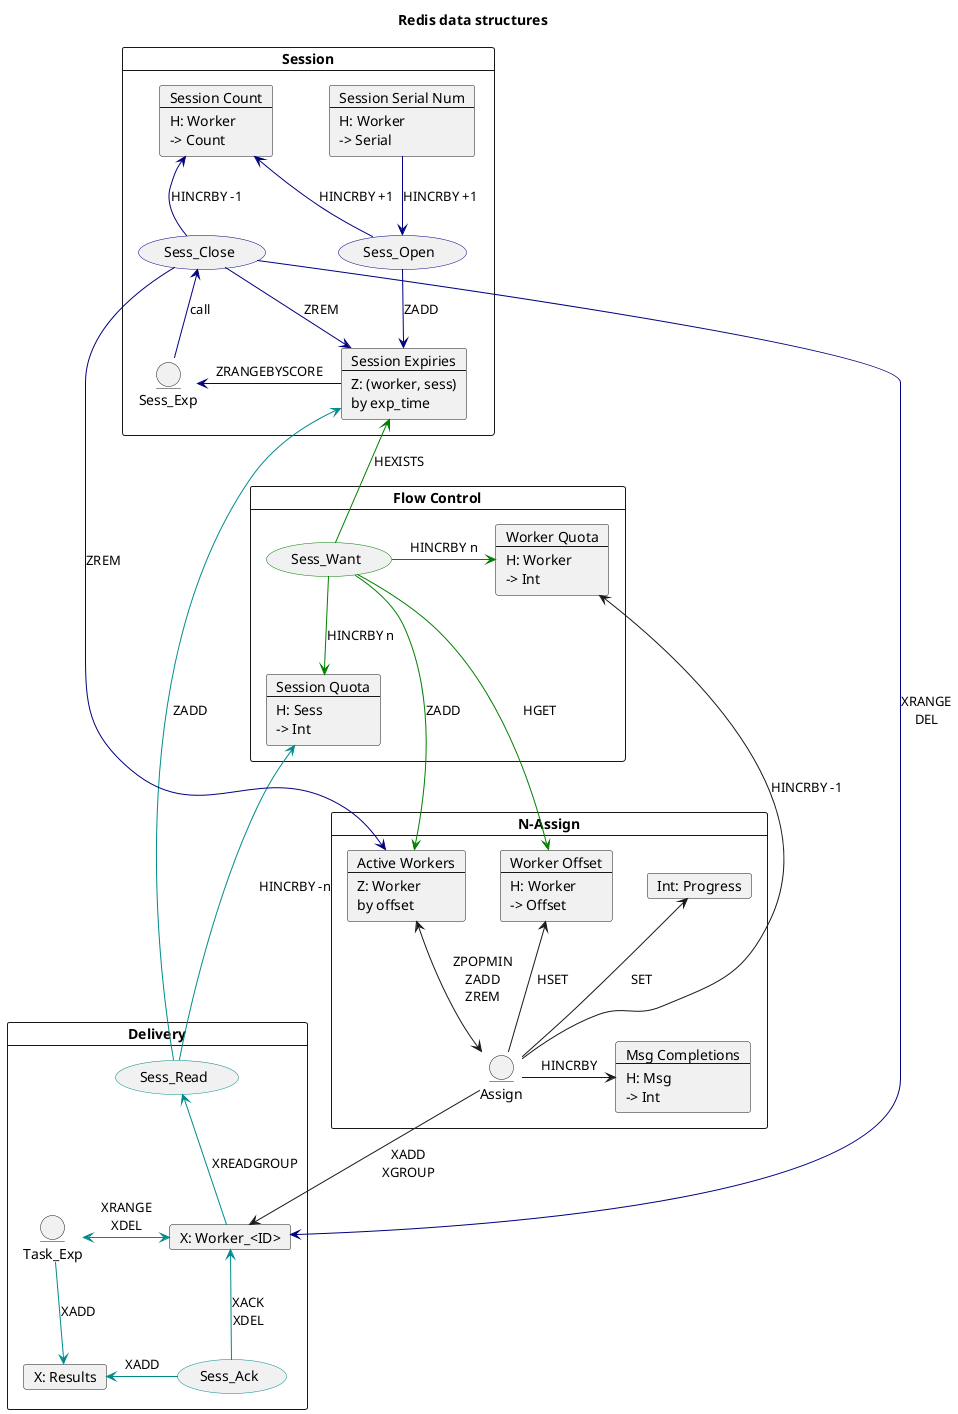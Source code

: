 @startuml

title Redis data structures

hide stereotype
skinparam usecase {
  BorderColor<<Session>> Navy
  BorderColor<<Flow>> Green
  BorderColor<<Deliver>> DarkCyan
}

card Session {
  card H_Sess_Serial [
    Session Serial Num
    ---
    H: Worker
    -> Serial
  ]
  card H_Sess_Count [
    Session Count
    ---
    H: Worker
    -> Count
  ]
  card Z_Sess_Exp [
    Session Expiries
    ---
    Z: (worker, sess)
    by exp_time
  ]

  usecase Sess_Open <<Session>>
  usecase Sess_Close <<Session>>
  entity Sess_Exp <<Session>>

  H_Sess_Serial --[#Navy]> Sess_Open: HINCRBY +1
  H_Sess_Count <-[#Navy]- Sess_Open: HINCRBY +1
  Sess_Open -[#Navy]> Z_Sess_Exp: ZADD
  Sess_Close -[#Navy]> Z_Sess_Exp: ZREM
  H_Sess_Count <-[#Navy]- Sess_Close: HINCRBY -1
  Sess_Exp <-[#Navy] Z_Sess_Exp: ZRANGEBYSCORE
  Sess_Close <-[#Navy]- Sess_Exp: call
}

card "Flow Control" {
  card H_Sess_Quota [
    Session Quota
    ---
    H: Sess
    -> Int
  ]
  card H_Worker_Quota [
    Worker Quota
    ---
    H: Worker
    -> Int
  ]

  usecase Sess_Want <<Flow>>

  Sess_Want --[#Green]> H_Sess_Quota: HINCRBY n
  Sess_Want -[#Green]> H_Worker_Quota: HINCRBY n
}

card "N-Assign" as NAssign {
  card "Int: Progress" as INT_Progress
  card H_Msg_Count [
    Msg Completions
    ---
    H: Msg
    -> Int
  ]
  card Z_Worker_Offset [
    Active Workers
    ---
    Z: Worker
    by offset
  ]
  card H_Worker_Offset [
    Worker Offset
    ---
    H: Worker
    -> Offset
  ]

  entity Assign

  Assign -> H_Msg_Count: HINCRBY
  Z_Worker_Offset <--> Assign: ZPOPMIN\nZADD\nZREM
  H_Worker_Offset <-- Assign: HSET
  INT_Progress <-- Assign : SET

  Z_Worker_Offset -[hidden]> H_Worker_Offset
  H_Worker_Offset -[hidden]> INT_Progress
}

card Delivery {
  card "X: Worker_<ID>" as X_Worker
  card "X: Results" as X_Results

  usecase Sess_Read <<Deliver>>
  entity Task_Exp <<Deliver>>
  usecase Sess_Ack <<Deliver>>

  Sess_Read <-[#DarkCyan]- X_Worker: XREADGROUP
  X_Worker <-[#DarkCyan]> Task_Exp : XRANGE\nXDEL
  Task_Exp -[#DarkCyan]-> X_Results: XADD
  X_Worker <-[#DarkCyan] Sess_Ack: XACK\nXDEL
  Sess_Ack -[#DarkCyan]> X_Results: XADD
  Sess_Read -[hidden]-> Task_Exp
  Task_Exp -[hidden]-> Sess_Ack
}

Z_Sess_Exp <-[#Green]- Sess_Want: HEXISTS
Sess_Want ---[#Green]> H_Worker_Offset: HGET
Sess_Want ---[#Green]> Z_Worker_Offset: ZADD

Assign --> X_Worker: XADD\nXGROUP
H_Worker_Quota <- Assign: HINCRBY -1
Z_Sess_Exp <-[#DarkCyan]- Sess_Read: ZADD

H_Sess_Quota <-[#DarkCyan]- Sess_Read: HINCRBY -n

Sess_Close -[#Navy]> Z_Worker_Offset: ZREM

Sess_Close -[#Navy]> X_Worker: XRANGE\nDEL

@enduml
